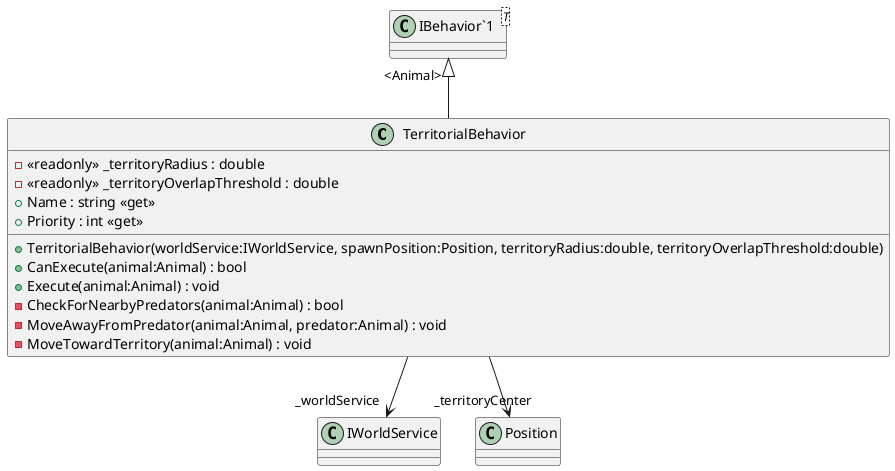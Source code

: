 @startuml
class TerritorialBehavior {
    - <<readonly>> _territoryRadius : double
    - <<readonly>> _territoryOverlapThreshold : double
    + TerritorialBehavior(worldService:IWorldService, spawnPosition:Position, territoryRadius:double, territoryOverlapThreshold:double)
    + Name : string <<get>>
    + Priority : int <<get>>
    + CanExecute(animal:Animal) : bool
    + Execute(animal:Animal) : void
    - CheckForNearbyPredators(animal:Animal) : bool
    - MoveAwayFromPredator(animal:Animal, predator:Animal) : void
    - MoveTowardTerritory(animal:Animal) : void
}
class "IBehavior`1"<T> {
}
"IBehavior`1" "<Animal>" <|-- TerritorialBehavior
TerritorialBehavior --> "_worldService" IWorldService
TerritorialBehavior --> "_territoryCenter" Position
@enduml
